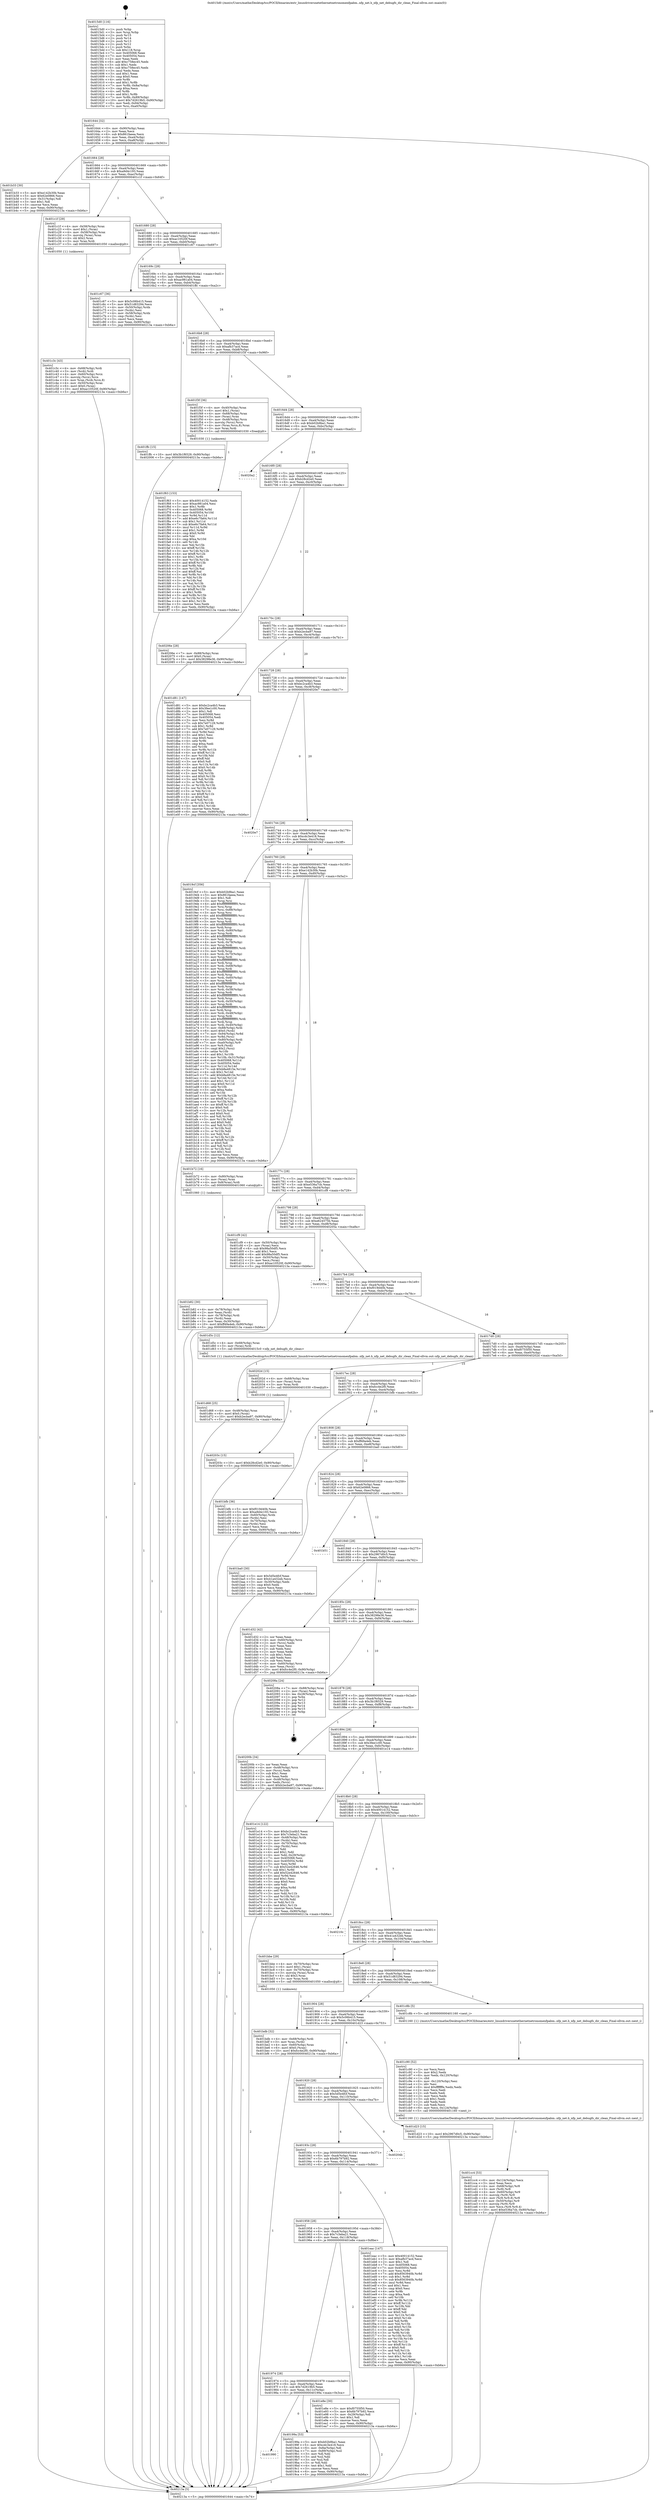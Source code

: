 digraph "0x4015d0" {
  label = "0x4015d0 (/mnt/c/Users/mathe/Desktop/tcc/POCII/binaries/extr_linuxdriversnetethernetnetronomenfpabm..nfp_net.h_nfp_net_debugfs_dir_clean_Final-ollvm.out::main(0))"
  labelloc = "t"
  node[shape=record]

  Entry [label="",width=0.3,height=0.3,shape=circle,fillcolor=black,style=filled]
  "0x401644" [label="{
     0x401644 [32]\l
     | [instrs]\l
     &nbsp;&nbsp;0x401644 \<+6\>: mov -0x90(%rbp),%eax\l
     &nbsp;&nbsp;0x40164a \<+2\>: mov %eax,%ecx\l
     &nbsp;&nbsp;0x40164c \<+6\>: sub $0x861faeea,%ecx\l
     &nbsp;&nbsp;0x401652 \<+6\>: mov %eax,-0xa4(%rbp)\l
     &nbsp;&nbsp;0x401658 \<+6\>: mov %ecx,-0xa8(%rbp)\l
     &nbsp;&nbsp;0x40165e \<+6\>: je 0000000000401b33 \<main+0x563\>\l
  }"]
  "0x401b33" [label="{
     0x401b33 [30]\l
     | [instrs]\l
     &nbsp;&nbsp;0x401b33 \<+5\>: mov $0xe142b30b,%eax\l
     &nbsp;&nbsp;0x401b38 \<+5\>: mov $0x62e0866,%ecx\l
     &nbsp;&nbsp;0x401b3d \<+3\>: mov -0x31(%rbp),%dl\l
     &nbsp;&nbsp;0x401b40 \<+3\>: test $0x1,%dl\l
     &nbsp;&nbsp;0x401b43 \<+3\>: cmovne %ecx,%eax\l
     &nbsp;&nbsp;0x401b46 \<+6\>: mov %eax,-0x90(%rbp)\l
     &nbsp;&nbsp;0x401b4c \<+5\>: jmp 000000000040213a \<main+0xb6a\>\l
  }"]
  "0x401664" [label="{
     0x401664 [28]\l
     | [instrs]\l
     &nbsp;&nbsp;0x401664 \<+5\>: jmp 0000000000401669 \<main+0x99\>\l
     &nbsp;&nbsp;0x401669 \<+6\>: mov -0xa4(%rbp),%eax\l
     &nbsp;&nbsp;0x40166f \<+5\>: sub $0xa9d4c193,%eax\l
     &nbsp;&nbsp;0x401674 \<+6\>: mov %eax,-0xac(%rbp)\l
     &nbsp;&nbsp;0x40167a \<+6\>: je 0000000000401c1f \<main+0x64f\>\l
  }"]
  Exit [label="",width=0.3,height=0.3,shape=circle,fillcolor=black,style=filled,peripheries=2]
  "0x401c1f" [label="{
     0x401c1f [29]\l
     | [instrs]\l
     &nbsp;&nbsp;0x401c1f \<+4\>: mov -0x58(%rbp),%rax\l
     &nbsp;&nbsp;0x401c23 \<+6\>: movl $0x1,(%rax)\l
     &nbsp;&nbsp;0x401c29 \<+4\>: mov -0x58(%rbp),%rax\l
     &nbsp;&nbsp;0x401c2d \<+3\>: movslq (%rax),%rax\l
     &nbsp;&nbsp;0x401c30 \<+4\>: shl $0x2,%rax\l
     &nbsp;&nbsp;0x401c34 \<+3\>: mov %rax,%rdi\l
     &nbsp;&nbsp;0x401c37 \<+5\>: call 0000000000401050 \<malloc@plt\>\l
     | [calls]\l
     &nbsp;&nbsp;0x401050 \{1\} (unknown)\l
  }"]
  "0x401680" [label="{
     0x401680 [28]\l
     | [instrs]\l
     &nbsp;&nbsp;0x401680 \<+5\>: jmp 0000000000401685 \<main+0xb5\>\l
     &nbsp;&nbsp;0x401685 \<+6\>: mov -0xa4(%rbp),%eax\l
     &nbsp;&nbsp;0x40168b \<+5\>: sub $0xac10520f,%eax\l
     &nbsp;&nbsp;0x401690 \<+6\>: mov %eax,-0xb0(%rbp)\l
     &nbsp;&nbsp;0x401696 \<+6\>: je 0000000000401c67 \<main+0x697\>\l
  }"]
  "0x40203c" [label="{
     0x40203c [15]\l
     | [instrs]\l
     &nbsp;&nbsp;0x40203c \<+10\>: movl $0xb28cd2e0,-0x90(%rbp)\l
     &nbsp;&nbsp;0x402046 \<+5\>: jmp 000000000040213a \<main+0xb6a\>\l
  }"]
  "0x401c67" [label="{
     0x401c67 [36]\l
     | [instrs]\l
     &nbsp;&nbsp;0x401c67 \<+5\>: mov $0x5c06b415,%eax\l
     &nbsp;&nbsp;0x401c6c \<+5\>: mov $0x51d83294,%ecx\l
     &nbsp;&nbsp;0x401c71 \<+4\>: mov -0x50(%rbp),%rdx\l
     &nbsp;&nbsp;0x401c75 \<+2\>: mov (%rdx),%esi\l
     &nbsp;&nbsp;0x401c77 \<+4\>: mov -0x58(%rbp),%rdx\l
     &nbsp;&nbsp;0x401c7b \<+2\>: cmp (%rdx),%esi\l
     &nbsp;&nbsp;0x401c7d \<+3\>: cmovl %ecx,%eax\l
     &nbsp;&nbsp;0x401c80 \<+6\>: mov %eax,-0x90(%rbp)\l
     &nbsp;&nbsp;0x401c86 \<+5\>: jmp 000000000040213a \<main+0xb6a\>\l
  }"]
  "0x40169c" [label="{
     0x40169c [28]\l
     | [instrs]\l
     &nbsp;&nbsp;0x40169c \<+5\>: jmp 00000000004016a1 \<main+0xd1\>\l
     &nbsp;&nbsp;0x4016a1 \<+6\>: mov -0xa4(%rbp),%eax\l
     &nbsp;&nbsp;0x4016a7 \<+5\>: sub $0xac981a04,%eax\l
     &nbsp;&nbsp;0x4016ac \<+6\>: mov %eax,-0xb4(%rbp)\l
     &nbsp;&nbsp;0x4016b2 \<+6\>: je 0000000000401ffc \<main+0xa2c\>\l
  }"]
  "0x401f63" [label="{
     0x401f63 [153]\l
     | [instrs]\l
     &nbsp;&nbsp;0x401f63 \<+5\>: mov $0x40014152,%edx\l
     &nbsp;&nbsp;0x401f68 \<+5\>: mov $0xac981a04,%esi\l
     &nbsp;&nbsp;0x401f6d \<+3\>: mov $0x1,%r8b\l
     &nbsp;&nbsp;0x401f70 \<+8\>: mov 0x405068,%r9d\l
     &nbsp;&nbsp;0x401f78 \<+8\>: mov 0x405054,%r10d\l
     &nbsp;&nbsp;0x401f80 \<+3\>: mov %r9d,%r11d\l
     &nbsp;&nbsp;0x401f83 \<+7\>: add $0xe6c7fa64,%r11d\l
     &nbsp;&nbsp;0x401f8a \<+4\>: sub $0x1,%r11d\l
     &nbsp;&nbsp;0x401f8e \<+7\>: sub $0xe6c7fa64,%r11d\l
     &nbsp;&nbsp;0x401f95 \<+4\>: imul %r11d,%r9d\l
     &nbsp;&nbsp;0x401f99 \<+4\>: and $0x1,%r9d\l
     &nbsp;&nbsp;0x401f9d \<+4\>: cmp $0x0,%r9d\l
     &nbsp;&nbsp;0x401fa1 \<+3\>: sete %bl\l
     &nbsp;&nbsp;0x401fa4 \<+4\>: cmp $0xa,%r10d\l
     &nbsp;&nbsp;0x401fa8 \<+4\>: setl %r14b\l
     &nbsp;&nbsp;0x401fac \<+3\>: mov %bl,%r15b\l
     &nbsp;&nbsp;0x401faf \<+4\>: xor $0xff,%r15b\l
     &nbsp;&nbsp;0x401fb3 \<+3\>: mov %r14b,%r12b\l
     &nbsp;&nbsp;0x401fb6 \<+4\>: xor $0xff,%r12b\l
     &nbsp;&nbsp;0x401fba \<+4\>: xor $0x1,%r8b\l
     &nbsp;&nbsp;0x401fbe \<+3\>: mov %r15b,%r13b\l
     &nbsp;&nbsp;0x401fc1 \<+4\>: and $0xff,%r13b\l
     &nbsp;&nbsp;0x401fc5 \<+3\>: and %r8b,%bl\l
     &nbsp;&nbsp;0x401fc8 \<+3\>: mov %r12b,%al\l
     &nbsp;&nbsp;0x401fcb \<+2\>: and $0xff,%al\l
     &nbsp;&nbsp;0x401fcd \<+3\>: and %r8b,%r14b\l
     &nbsp;&nbsp;0x401fd0 \<+3\>: or %bl,%r13b\l
     &nbsp;&nbsp;0x401fd3 \<+3\>: or %r14b,%al\l
     &nbsp;&nbsp;0x401fd6 \<+3\>: xor %al,%r13b\l
     &nbsp;&nbsp;0x401fd9 \<+3\>: or %r12b,%r15b\l
     &nbsp;&nbsp;0x401fdc \<+4\>: xor $0xff,%r15b\l
     &nbsp;&nbsp;0x401fe0 \<+4\>: or $0x1,%r8b\l
     &nbsp;&nbsp;0x401fe4 \<+3\>: and %r8b,%r15b\l
     &nbsp;&nbsp;0x401fe7 \<+3\>: or %r15b,%r13b\l
     &nbsp;&nbsp;0x401fea \<+4\>: test $0x1,%r13b\l
     &nbsp;&nbsp;0x401fee \<+3\>: cmovne %esi,%edx\l
     &nbsp;&nbsp;0x401ff1 \<+6\>: mov %edx,-0x90(%rbp)\l
     &nbsp;&nbsp;0x401ff7 \<+5\>: jmp 000000000040213a \<main+0xb6a\>\l
  }"]
  "0x401ffc" [label="{
     0x401ffc [15]\l
     | [instrs]\l
     &nbsp;&nbsp;0x401ffc \<+10\>: movl $0x3b1f6529,-0x90(%rbp)\l
     &nbsp;&nbsp;0x402006 \<+5\>: jmp 000000000040213a \<main+0xb6a\>\l
  }"]
  "0x4016b8" [label="{
     0x4016b8 [28]\l
     | [instrs]\l
     &nbsp;&nbsp;0x4016b8 \<+5\>: jmp 00000000004016bd \<main+0xed\>\l
     &nbsp;&nbsp;0x4016bd \<+6\>: mov -0xa4(%rbp),%eax\l
     &nbsp;&nbsp;0x4016c3 \<+5\>: sub $0xafb37acd,%eax\l
     &nbsp;&nbsp;0x4016c8 \<+6\>: mov %eax,-0xb8(%rbp)\l
     &nbsp;&nbsp;0x4016ce \<+6\>: je 0000000000401f3f \<main+0x96f\>\l
  }"]
  "0x401d68" [label="{
     0x401d68 [25]\l
     | [instrs]\l
     &nbsp;&nbsp;0x401d68 \<+4\>: mov -0x48(%rbp),%rax\l
     &nbsp;&nbsp;0x401d6c \<+6\>: movl $0x0,(%rax)\l
     &nbsp;&nbsp;0x401d72 \<+10\>: movl $0xb2ecba97,-0x90(%rbp)\l
     &nbsp;&nbsp;0x401d7c \<+5\>: jmp 000000000040213a \<main+0xb6a\>\l
  }"]
  "0x401f3f" [label="{
     0x401f3f [36]\l
     | [instrs]\l
     &nbsp;&nbsp;0x401f3f \<+4\>: mov -0x40(%rbp),%rax\l
     &nbsp;&nbsp;0x401f43 \<+6\>: movl $0x1,(%rax)\l
     &nbsp;&nbsp;0x401f49 \<+4\>: mov -0x68(%rbp),%rax\l
     &nbsp;&nbsp;0x401f4d \<+3\>: mov (%rax),%rax\l
     &nbsp;&nbsp;0x401f50 \<+4\>: mov -0x48(%rbp),%rcx\l
     &nbsp;&nbsp;0x401f54 \<+3\>: movslq (%rcx),%rcx\l
     &nbsp;&nbsp;0x401f57 \<+4\>: mov (%rax,%rcx,8),%rax\l
     &nbsp;&nbsp;0x401f5b \<+3\>: mov %rax,%rdi\l
     &nbsp;&nbsp;0x401f5e \<+5\>: call 0000000000401030 \<free@plt\>\l
     | [calls]\l
     &nbsp;&nbsp;0x401030 \{1\} (unknown)\l
  }"]
  "0x4016d4" [label="{
     0x4016d4 [28]\l
     | [instrs]\l
     &nbsp;&nbsp;0x4016d4 \<+5\>: jmp 00000000004016d9 \<main+0x109\>\l
     &nbsp;&nbsp;0x4016d9 \<+6\>: mov -0xa4(%rbp),%eax\l
     &nbsp;&nbsp;0x4016df \<+5\>: sub $0xb02b9ba1,%eax\l
     &nbsp;&nbsp;0x4016e4 \<+6\>: mov %eax,-0xbc(%rbp)\l
     &nbsp;&nbsp;0x4016ea \<+6\>: je 00000000004020a2 \<main+0xad2\>\l
  }"]
  "0x401cc4" [label="{
     0x401cc4 [53]\l
     | [instrs]\l
     &nbsp;&nbsp;0x401cc4 \<+6\>: mov -0x124(%rbp),%ecx\l
     &nbsp;&nbsp;0x401cca \<+3\>: imul %eax,%ecx\l
     &nbsp;&nbsp;0x401ccd \<+4\>: mov -0x68(%rbp),%r8\l
     &nbsp;&nbsp;0x401cd1 \<+3\>: mov (%r8),%r8\l
     &nbsp;&nbsp;0x401cd4 \<+4\>: mov -0x60(%rbp),%r9\l
     &nbsp;&nbsp;0x401cd8 \<+3\>: movslq (%r9),%r9\l
     &nbsp;&nbsp;0x401cdb \<+4\>: mov (%r8,%r9,8),%r8\l
     &nbsp;&nbsp;0x401cdf \<+4\>: mov -0x50(%rbp),%r9\l
     &nbsp;&nbsp;0x401ce3 \<+3\>: movslq (%r9),%r9\l
     &nbsp;&nbsp;0x401ce6 \<+4\>: mov %ecx,(%r8,%r9,4)\l
     &nbsp;&nbsp;0x401cea \<+10\>: movl $0xe536a7cb,-0x90(%rbp)\l
     &nbsp;&nbsp;0x401cf4 \<+5\>: jmp 000000000040213a \<main+0xb6a\>\l
  }"]
  "0x4020a2" [label="{
     0x4020a2\l
  }", style=dashed]
  "0x4016f0" [label="{
     0x4016f0 [28]\l
     | [instrs]\l
     &nbsp;&nbsp;0x4016f0 \<+5\>: jmp 00000000004016f5 \<main+0x125\>\l
     &nbsp;&nbsp;0x4016f5 \<+6\>: mov -0xa4(%rbp),%eax\l
     &nbsp;&nbsp;0x4016fb \<+5\>: sub $0xb28cd2e0,%eax\l
     &nbsp;&nbsp;0x401700 \<+6\>: mov %eax,-0xc0(%rbp)\l
     &nbsp;&nbsp;0x401706 \<+6\>: je 000000000040206e \<main+0xa9e\>\l
  }"]
  "0x401c90" [label="{
     0x401c90 [52]\l
     | [instrs]\l
     &nbsp;&nbsp;0x401c90 \<+2\>: xor %ecx,%ecx\l
     &nbsp;&nbsp;0x401c92 \<+5\>: mov $0x2,%edx\l
     &nbsp;&nbsp;0x401c97 \<+6\>: mov %edx,-0x120(%rbp)\l
     &nbsp;&nbsp;0x401c9d \<+1\>: cltd\l
     &nbsp;&nbsp;0x401c9e \<+6\>: mov -0x120(%rbp),%esi\l
     &nbsp;&nbsp;0x401ca4 \<+2\>: idiv %esi\l
     &nbsp;&nbsp;0x401ca6 \<+6\>: imul $0xfffffffe,%edx,%edx\l
     &nbsp;&nbsp;0x401cac \<+2\>: mov %ecx,%edi\l
     &nbsp;&nbsp;0x401cae \<+2\>: sub %edx,%edi\l
     &nbsp;&nbsp;0x401cb0 \<+2\>: mov %ecx,%edx\l
     &nbsp;&nbsp;0x401cb2 \<+3\>: sub $0x1,%edx\l
     &nbsp;&nbsp;0x401cb5 \<+2\>: add %edx,%edi\l
     &nbsp;&nbsp;0x401cb7 \<+2\>: sub %edi,%ecx\l
     &nbsp;&nbsp;0x401cb9 \<+6\>: mov %ecx,-0x124(%rbp)\l
     &nbsp;&nbsp;0x401cbf \<+5\>: call 0000000000401160 \<next_i\>\l
     | [calls]\l
     &nbsp;&nbsp;0x401160 \{1\} (/mnt/c/Users/mathe/Desktop/tcc/POCII/binaries/extr_linuxdriversnetethernetnetronomenfpabm..nfp_net.h_nfp_net_debugfs_dir_clean_Final-ollvm.out::next_i)\l
  }"]
  "0x40206e" [label="{
     0x40206e [28]\l
     | [instrs]\l
     &nbsp;&nbsp;0x40206e \<+7\>: mov -0x88(%rbp),%rax\l
     &nbsp;&nbsp;0x402075 \<+6\>: movl $0x0,(%rax)\l
     &nbsp;&nbsp;0x40207b \<+10\>: movl $0x38298e36,-0x90(%rbp)\l
     &nbsp;&nbsp;0x402085 \<+5\>: jmp 000000000040213a \<main+0xb6a\>\l
  }"]
  "0x40170c" [label="{
     0x40170c [28]\l
     | [instrs]\l
     &nbsp;&nbsp;0x40170c \<+5\>: jmp 0000000000401711 \<main+0x141\>\l
     &nbsp;&nbsp;0x401711 \<+6\>: mov -0xa4(%rbp),%eax\l
     &nbsp;&nbsp;0x401717 \<+5\>: sub $0xb2ecba97,%eax\l
     &nbsp;&nbsp;0x40171c \<+6\>: mov %eax,-0xc4(%rbp)\l
     &nbsp;&nbsp;0x401722 \<+6\>: je 0000000000401d81 \<main+0x7b1\>\l
  }"]
  "0x401c3c" [label="{
     0x401c3c [43]\l
     | [instrs]\l
     &nbsp;&nbsp;0x401c3c \<+4\>: mov -0x68(%rbp),%rdi\l
     &nbsp;&nbsp;0x401c40 \<+3\>: mov (%rdi),%rdi\l
     &nbsp;&nbsp;0x401c43 \<+4\>: mov -0x60(%rbp),%rcx\l
     &nbsp;&nbsp;0x401c47 \<+3\>: movslq (%rcx),%rcx\l
     &nbsp;&nbsp;0x401c4a \<+4\>: mov %rax,(%rdi,%rcx,8)\l
     &nbsp;&nbsp;0x401c4e \<+4\>: mov -0x50(%rbp),%rax\l
     &nbsp;&nbsp;0x401c52 \<+6\>: movl $0x0,(%rax)\l
     &nbsp;&nbsp;0x401c58 \<+10\>: movl $0xac10520f,-0x90(%rbp)\l
     &nbsp;&nbsp;0x401c62 \<+5\>: jmp 000000000040213a \<main+0xb6a\>\l
  }"]
  "0x401d81" [label="{
     0x401d81 [147]\l
     | [instrs]\l
     &nbsp;&nbsp;0x401d81 \<+5\>: mov $0xbc2ca4b3,%eax\l
     &nbsp;&nbsp;0x401d86 \<+5\>: mov $0x3fee1c00,%ecx\l
     &nbsp;&nbsp;0x401d8b \<+2\>: mov $0x1,%dl\l
     &nbsp;&nbsp;0x401d8d \<+7\>: mov 0x405068,%esi\l
     &nbsp;&nbsp;0x401d94 \<+7\>: mov 0x405054,%edi\l
     &nbsp;&nbsp;0x401d9b \<+3\>: mov %esi,%r8d\l
     &nbsp;&nbsp;0x401d9e \<+7\>: sub $0x7e07129,%r8d\l
     &nbsp;&nbsp;0x401da5 \<+4\>: sub $0x1,%r8d\l
     &nbsp;&nbsp;0x401da9 \<+7\>: add $0x7e07129,%r8d\l
     &nbsp;&nbsp;0x401db0 \<+4\>: imul %r8d,%esi\l
     &nbsp;&nbsp;0x401db4 \<+3\>: and $0x1,%esi\l
     &nbsp;&nbsp;0x401db7 \<+3\>: cmp $0x0,%esi\l
     &nbsp;&nbsp;0x401dba \<+4\>: sete %r9b\l
     &nbsp;&nbsp;0x401dbe \<+3\>: cmp $0xa,%edi\l
     &nbsp;&nbsp;0x401dc1 \<+4\>: setl %r10b\l
     &nbsp;&nbsp;0x401dc5 \<+3\>: mov %r9b,%r11b\l
     &nbsp;&nbsp;0x401dc8 \<+4\>: xor $0xff,%r11b\l
     &nbsp;&nbsp;0x401dcc \<+3\>: mov %r10b,%bl\l
     &nbsp;&nbsp;0x401dcf \<+3\>: xor $0xff,%bl\l
     &nbsp;&nbsp;0x401dd2 \<+3\>: xor $0x0,%dl\l
     &nbsp;&nbsp;0x401dd5 \<+3\>: mov %r11b,%r14b\l
     &nbsp;&nbsp;0x401dd8 \<+4\>: and $0x0,%r14b\l
     &nbsp;&nbsp;0x401ddc \<+3\>: and %dl,%r9b\l
     &nbsp;&nbsp;0x401ddf \<+3\>: mov %bl,%r15b\l
     &nbsp;&nbsp;0x401de2 \<+4\>: and $0x0,%r15b\l
     &nbsp;&nbsp;0x401de6 \<+3\>: and %dl,%r10b\l
     &nbsp;&nbsp;0x401de9 \<+3\>: or %r9b,%r14b\l
     &nbsp;&nbsp;0x401dec \<+3\>: or %r10b,%r15b\l
     &nbsp;&nbsp;0x401def \<+3\>: xor %r15b,%r14b\l
     &nbsp;&nbsp;0x401df2 \<+3\>: or %bl,%r11b\l
     &nbsp;&nbsp;0x401df5 \<+4\>: xor $0xff,%r11b\l
     &nbsp;&nbsp;0x401df9 \<+3\>: or $0x0,%dl\l
     &nbsp;&nbsp;0x401dfc \<+3\>: and %dl,%r11b\l
     &nbsp;&nbsp;0x401dff \<+3\>: or %r11b,%r14b\l
     &nbsp;&nbsp;0x401e02 \<+4\>: test $0x1,%r14b\l
     &nbsp;&nbsp;0x401e06 \<+3\>: cmovne %ecx,%eax\l
     &nbsp;&nbsp;0x401e09 \<+6\>: mov %eax,-0x90(%rbp)\l
     &nbsp;&nbsp;0x401e0f \<+5\>: jmp 000000000040213a \<main+0xb6a\>\l
  }"]
  "0x401728" [label="{
     0x401728 [28]\l
     | [instrs]\l
     &nbsp;&nbsp;0x401728 \<+5\>: jmp 000000000040172d \<main+0x15d\>\l
     &nbsp;&nbsp;0x40172d \<+6\>: mov -0xa4(%rbp),%eax\l
     &nbsp;&nbsp;0x401733 \<+5\>: sub $0xbc2ca4b3,%eax\l
     &nbsp;&nbsp;0x401738 \<+6\>: mov %eax,-0xc8(%rbp)\l
     &nbsp;&nbsp;0x40173e \<+6\>: je 00000000004020e7 \<main+0xb17\>\l
  }"]
  "0x401bdb" [label="{
     0x401bdb [32]\l
     | [instrs]\l
     &nbsp;&nbsp;0x401bdb \<+4\>: mov -0x68(%rbp),%rdi\l
     &nbsp;&nbsp;0x401bdf \<+3\>: mov %rax,(%rdi)\l
     &nbsp;&nbsp;0x401be2 \<+4\>: mov -0x60(%rbp),%rax\l
     &nbsp;&nbsp;0x401be6 \<+6\>: movl $0x0,(%rax)\l
     &nbsp;&nbsp;0x401bec \<+10\>: movl $0xfcc4e2f0,-0x90(%rbp)\l
     &nbsp;&nbsp;0x401bf6 \<+5\>: jmp 000000000040213a \<main+0xb6a\>\l
  }"]
  "0x4020e7" [label="{
     0x4020e7\l
  }", style=dashed]
  "0x401744" [label="{
     0x401744 [28]\l
     | [instrs]\l
     &nbsp;&nbsp;0x401744 \<+5\>: jmp 0000000000401749 \<main+0x179\>\l
     &nbsp;&nbsp;0x401749 \<+6\>: mov -0xa4(%rbp),%eax\l
     &nbsp;&nbsp;0x40174f \<+5\>: sub $0xcdc3e418,%eax\l
     &nbsp;&nbsp;0x401754 \<+6\>: mov %eax,-0xcc(%rbp)\l
     &nbsp;&nbsp;0x40175a \<+6\>: je 00000000004019cf \<main+0x3ff\>\l
  }"]
  "0x401b82" [label="{
     0x401b82 [30]\l
     | [instrs]\l
     &nbsp;&nbsp;0x401b82 \<+4\>: mov -0x78(%rbp),%rdi\l
     &nbsp;&nbsp;0x401b86 \<+2\>: mov %eax,(%rdi)\l
     &nbsp;&nbsp;0x401b88 \<+4\>: mov -0x78(%rbp),%rdi\l
     &nbsp;&nbsp;0x401b8c \<+2\>: mov (%rdi),%eax\l
     &nbsp;&nbsp;0x401b8e \<+3\>: mov %eax,-0x30(%rbp)\l
     &nbsp;&nbsp;0x401b91 \<+10\>: movl $0xff49a4eb,-0x90(%rbp)\l
     &nbsp;&nbsp;0x401b9b \<+5\>: jmp 000000000040213a \<main+0xb6a\>\l
  }"]
  "0x4019cf" [label="{
     0x4019cf [356]\l
     | [instrs]\l
     &nbsp;&nbsp;0x4019cf \<+5\>: mov $0xb02b9ba1,%eax\l
     &nbsp;&nbsp;0x4019d4 \<+5\>: mov $0x861faeea,%ecx\l
     &nbsp;&nbsp;0x4019d9 \<+2\>: mov $0x1,%dl\l
     &nbsp;&nbsp;0x4019db \<+3\>: mov %rsp,%rsi\l
     &nbsp;&nbsp;0x4019de \<+4\>: add $0xfffffffffffffff0,%rsi\l
     &nbsp;&nbsp;0x4019e2 \<+3\>: mov %rsi,%rsp\l
     &nbsp;&nbsp;0x4019e5 \<+7\>: mov %rsi,-0x88(%rbp)\l
     &nbsp;&nbsp;0x4019ec \<+3\>: mov %rsp,%rsi\l
     &nbsp;&nbsp;0x4019ef \<+4\>: add $0xfffffffffffffff0,%rsi\l
     &nbsp;&nbsp;0x4019f3 \<+3\>: mov %rsi,%rsp\l
     &nbsp;&nbsp;0x4019f6 \<+3\>: mov %rsp,%rdi\l
     &nbsp;&nbsp;0x4019f9 \<+4\>: add $0xfffffffffffffff0,%rdi\l
     &nbsp;&nbsp;0x4019fd \<+3\>: mov %rdi,%rsp\l
     &nbsp;&nbsp;0x401a00 \<+4\>: mov %rdi,-0x80(%rbp)\l
     &nbsp;&nbsp;0x401a04 \<+3\>: mov %rsp,%rdi\l
     &nbsp;&nbsp;0x401a07 \<+4\>: add $0xfffffffffffffff0,%rdi\l
     &nbsp;&nbsp;0x401a0b \<+3\>: mov %rdi,%rsp\l
     &nbsp;&nbsp;0x401a0e \<+4\>: mov %rdi,-0x78(%rbp)\l
     &nbsp;&nbsp;0x401a12 \<+3\>: mov %rsp,%rdi\l
     &nbsp;&nbsp;0x401a15 \<+4\>: add $0xfffffffffffffff0,%rdi\l
     &nbsp;&nbsp;0x401a19 \<+3\>: mov %rdi,%rsp\l
     &nbsp;&nbsp;0x401a1c \<+4\>: mov %rdi,-0x70(%rbp)\l
     &nbsp;&nbsp;0x401a20 \<+3\>: mov %rsp,%rdi\l
     &nbsp;&nbsp;0x401a23 \<+4\>: add $0xfffffffffffffff0,%rdi\l
     &nbsp;&nbsp;0x401a27 \<+3\>: mov %rdi,%rsp\l
     &nbsp;&nbsp;0x401a2a \<+4\>: mov %rdi,-0x68(%rbp)\l
     &nbsp;&nbsp;0x401a2e \<+3\>: mov %rsp,%rdi\l
     &nbsp;&nbsp;0x401a31 \<+4\>: add $0xfffffffffffffff0,%rdi\l
     &nbsp;&nbsp;0x401a35 \<+3\>: mov %rdi,%rsp\l
     &nbsp;&nbsp;0x401a38 \<+4\>: mov %rdi,-0x60(%rbp)\l
     &nbsp;&nbsp;0x401a3c \<+3\>: mov %rsp,%rdi\l
     &nbsp;&nbsp;0x401a3f \<+4\>: add $0xfffffffffffffff0,%rdi\l
     &nbsp;&nbsp;0x401a43 \<+3\>: mov %rdi,%rsp\l
     &nbsp;&nbsp;0x401a46 \<+4\>: mov %rdi,-0x58(%rbp)\l
     &nbsp;&nbsp;0x401a4a \<+3\>: mov %rsp,%rdi\l
     &nbsp;&nbsp;0x401a4d \<+4\>: add $0xfffffffffffffff0,%rdi\l
     &nbsp;&nbsp;0x401a51 \<+3\>: mov %rdi,%rsp\l
     &nbsp;&nbsp;0x401a54 \<+4\>: mov %rdi,-0x50(%rbp)\l
     &nbsp;&nbsp;0x401a58 \<+3\>: mov %rsp,%rdi\l
     &nbsp;&nbsp;0x401a5b \<+4\>: add $0xfffffffffffffff0,%rdi\l
     &nbsp;&nbsp;0x401a5f \<+3\>: mov %rdi,%rsp\l
     &nbsp;&nbsp;0x401a62 \<+4\>: mov %rdi,-0x48(%rbp)\l
     &nbsp;&nbsp;0x401a66 \<+3\>: mov %rsp,%rdi\l
     &nbsp;&nbsp;0x401a69 \<+4\>: add $0xfffffffffffffff0,%rdi\l
     &nbsp;&nbsp;0x401a6d \<+3\>: mov %rdi,%rsp\l
     &nbsp;&nbsp;0x401a70 \<+4\>: mov %rdi,-0x40(%rbp)\l
     &nbsp;&nbsp;0x401a74 \<+7\>: mov -0x88(%rbp),%rdi\l
     &nbsp;&nbsp;0x401a7b \<+6\>: movl $0x0,(%rdi)\l
     &nbsp;&nbsp;0x401a81 \<+7\>: mov -0x94(%rbp),%r8d\l
     &nbsp;&nbsp;0x401a88 \<+3\>: mov %r8d,(%rsi)\l
     &nbsp;&nbsp;0x401a8b \<+4\>: mov -0x80(%rbp),%rdi\l
     &nbsp;&nbsp;0x401a8f \<+7\>: mov -0xa0(%rbp),%r9\l
     &nbsp;&nbsp;0x401a96 \<+3\>: mov %r9,(%rdi)\l
     &nbsp;&nbsp;0x401a99 \<+3\>: cmpl $0x2,(%rsi)\l
     &nbsp;&nbsp;0x401a9c \<+4\>: setne %r10b\l
     &nbsp;&nbsp;0x401aa0 \<+4\>: and $0x1,%r10b\l
     &nbsp;&nbsp;0x401aa4 \<+4\>: mov %r10b,-0x31(%rbp)\l
     &nbsp;&nbsp;0x401aa8 \<+8\>: mov 0x405068,%r11d\l
     &nbsp;&nbsp;0x401ab0 \<+7\>: mov 0x405054,%ebx\l
     &nbsp;&nbsp;0x401ab7 \<+3\>: mov %r11d,%r14d\l
     &nbsp;&nbsp;0x401aba \<+7\>: sub $0xb8a4815e,%r14d\l
     &nbsp;&nbsp;0x401ac1 \<+4\>: sub $0x1,%r14d\l
     &nbsp;&nbsp;0x401ac5 \<+7\>: add $0xb8a4815e,%r14d\l
     &nbsp;&nbsp;0x401acc \<+4\>: imul %r14d,%r11d\l
     &nbsp;&nbsp;0x401ad0 \<+4\>: and $0x1,%r11d\l
     &nbsp;&nbsp;0x401ad4 \<+4\>: cmp $0x0,%r11d\l
     &nbsp;&nbsp;0x401ad8 \<+4\>: sete %r10b\l
     &nbsp;&nbsp;0x401adc \<+3\>: cmp $0xa,%ebx\l
     &nbsp;&nbsp;0x401adf \<+4\>: setl %r15b\l
     &nbsp;&nbsp;0x401ae3 \<+3\>: mov %r10b,%r12b\l
     &nbsp;&nbsp;0x401ae6 \<+4\>: xor $0xff,%r12b\l
     &nbsp;&nbsp;0x401aea \<+3\>: mov %r15b,%r13b\l
     &nbsp;&nbsp;0x401aed \<+4\>: xor $0xff,%r13b\l
     &nbsp;&nbsp;0x401af1 \<+3\>: xor $0x0,%dl\l
     &nbsp;&nbsp;0x401af4 \<+3\>: mov %r12b,%sil\l
     &nbsp;&nbsp;0x401af7 \<+4\>: and $0x0,%sil\l
     &nbsp;&nbsp;0x401afb \<+3\>: and %dl,%r10b\l
     &nbsp;&nbsp;0x401afe \<+3\>: mov %r13b,%dil\l
     &nbsp;&nbsp;0x401b01 \<+4\>: and $0x0,%dil\l
     &nbsp;&nbsp;0x401b05 \<+3\>: and %dl,%r15b\l
     &nbsp;&nbsp;0x401b08 \<+3\>: or %r10b,%sil\l
     &nbsp;&nbsp;0x401b0b \<+3\>: or %r15b,%dil\l
     &nbsp;&nbsp;0x401b0e \<+3\>: xor %dil,%sil\l
     &nbsp;&nbsp;0x401b11 \<+3\>: or %r13b,%r12b\l
     &nbsp;&nbsp;0x401b14 \<+4\>: xor $0xff,%r12b\l
     &nbsp;&nbsp;0x401b18 \<+3\>: or $0x0,%dl\l
     &nbsp;&nbsp;0x401b1b \<+3\>: and %dl,%r12b\l
     &nbsp;&nbsp;0x401b1e \<+3\>: or %r12b,%sil\l
     &nbsp;&nbsp;0x401b21 \<+4\>: test $0x1,%sil\l
     &nbsp;&nbsp;0x401b25 \<+3\>: cmovne %ecx,%eax\l
     &nbsp;&nbsp;0x401b28 \<+6\>: mov %eax,-0x90(%rbp)\l
     &nbsp;&nbsp;0x401b2e \<+5\>: jmp 000000000040213a \<main+0xb6a\>\l
  }"]
  "0x401760" [label="{
     0x401760 [28]\l
     | [instrs]\l
     &nbsp;&nbsp;0x401760 \<+5\>: jmp 0000000000401765 \<main+0x195\>\l
     &nbsp;&nbsp;0x401765 \<+6\>: mov -0xa4(%rbp),%eax\l
     &nbsp;&nbsp;0x40176b \<+5\>: sub $0xe142b30b,%eax\l
     &nbsp;&nbsp;0x401770 \<+6\>: mov %eax,-0xd0(%rbp)\l
     &nbsp;&nbsp;0x401776 \<+6\>: je 0000000000401b72 \<main+0x5a2\>\l
  }"]
  "0x4015d0" [label="{
     0x4015d0 [116]\l
     | [instrs]\l
     &nbsp;&nbsp;0x4015d0 \<+1\>: push %rbp\l
     &nbsp;&nbsp;0x4015d1 \<+3\>: mov %rsp,%rbp\l
     &nbsp;&nbsp;0x4015d4 \<+2\>: push %r15\l
     &nbsp;&nbsp;0x4015d6 \<+2\>: push %r14\l
     &nbsp;&nbsp;0x4015d8 \<+2\>: push %r13\l
     &nbsp;&nbsp;0x4015da \<+2\>: push %r12\l
     &nbsp;&nbsp;0x4015dc \<+1\>: push %rbx\l
     &nbsp;&nbsp;0x4015dd \<+7\>: sub $0x118,%rsp\l
     &nbsp;&nbsp;0x4015e4 \<+7\>: mov 0x405068,%eax\l
     &nbsp;&nbsp;0x4015eb \<+7\>: mov 0x405054,%ecx\l
     &nbsp;&nbsp;0x4015f2 \<+2\>: mov %eax,%edx\l
     &nbsp;&nbsp;0x4015f4 \<+6\>: add $0xc758ec45,%edx\l
     &nbsp;&nbsp;0x4015fa \<+3\>: sub $0x1,%edx\l
     &nbsp;&nbsp;0x4015fd \<+6\>: sub $0xc758ec45,%edx\l
     &nbsp;&nbsp;0x401603 \<+3\>: imul %edx,%eax\l
     &nbsp;&nbsp;0x401606 \<+3\>: and $0x1,%eax\l
     &nbsp;&nbsp;0x401609 \<+3\>: cmp $0x0,%eax\l
     &nbsp;&nbsp;0x40160c \<+4\>: sete %r8b\l
     &nbsp;&nbsp;0x401610 \<+4\>: and $0x1,%r8b\l
     &nbsp;&nbsp;0x401614 \<+7\>: mov %r8b,-0x8a(%rbp)\l
     &nbsp;&nbsp;0x40161b \<+3\>: cmp $0xa,%ecx\l
     &nbsp;&nbsp;0x40161e \<+4\>: setl %r8b\l
     &nbsp;&nbsp;0x401622 \<+4\>: and $0x1,%r8b\l
     &nbsp;&nbsp;0x401626 \<+7\>: mov %r8b,-0x89(%rbp)\l
     &nbsp;&nbsp;0x40162d \<+10\>: movl $0x7d2619b5,-0x90(%rbp)\l
     &nbsp;&nbsp;0x401637 \<+6\>: mov %edi,-0x94(%rbp)\l
     &nbsp;&nbsp;0x40163d \<+7\>: mov %rsi,-0xa0(%rbp)\l
  }"]
  "0x401b72" [label="{
     0x401b72 [16]\l
     | [instrs]\l
     &nbsp;&nbsp;0x401b72 \<+4\>: mov -0x80(%rbp),%rax\l
     &nbsp;&nbsp;0x401b76 \<+3\>: mov (%rax),%rax\l
     &nbsp;&nbsp;0x401b79 \<+4\>: mov 0x8(%rax),%rdi\l
     &nbsp;&nbsp;0x401b7d \<+5\>: call 0000000000401060 \<atoi@plt\>\l
     | [calls]\l
     &nbsp;&nbsp;0x401060 \{1\} (unknown)\l
  }"]
  "0x40177c" [label="{
     0x40177c [28]\l
     | [instrs]\l
     &nbsp;&nbsp;0x40177c \<+5\>: jmp 0000000000401781 \<main+0x1b1\>\l
     &nbsp;&nbsp;0x401781 \<+6\>: mov -0xa4(%rbp),%eax\l
     &nbsp;&nbsp;0x401787 \<+5\>: sub $0xe536a7cb,%eax\l
     &nbsp;&nbsp;0x40178c \<+6\>: mov %eax,-0xd4(%rbp)\l
     &nbsp;&nbsp;0x401792 \<+6\>: je 0000000000401cf9 \<main+0x729\>\l
  }"]
  "0x40213a" [label="{
     0x40213a [5]\l
     | [instrs]\l
     &nbsp;&nbsp;0x40213a \<+5\>: jmp 0000000000401644 \<main+0x74\>\l
  }"]
  "0x401cf9" [label="{
     0x401cf9 [42]\l
     | [instrs]\l
     &nbsp;&nbsp;0x401cf9 \<+4\>: mov -0x50(%rbp),%rax\l
     &nbsp;&nbsp;0x401cfd \<+2\>: mov (%rax),%ecx\l
     &nbsp;&nbsp;0x401cff \<+6\>: sub $0x98a50df5,%ecx\l
     &nbsp;&nbsp;0x401d05 \<+3\>: add $0x1,%ecx\l
     &nbsp;&nbsp;0x401d08 \<+6\>: add $0x98a50df5,%ecx\l
     &nbsp;&nbsp;0x401d0e \<+4\>: mov -0x50(%rbp),%rax\l
     &nbsp;&nbsp;0x401d12 \<+2\>: mov %ecx,(%rax)\l
     &nbsp;&nbsp;0x401d14 \<+10\>: movl $0xac10520f,-0x90(%rbp)\l
     &nbsp;&nbsp;0x401d1e \<+5\>: jmp 000000000040213a \<main+0xb6a\>\l
  }"]
  "0x401798" [label="{
     0x401798 [28]\l
     | [instrs]\l
     &nbsp;&nbsp;0x401798 \<+5\>: jmp 000000000040179d \<main+0x1cd\>\l
     &nbsp;&nbsp;0x40179d \<+6\>: mov -0xa4(%rbp),%eax\l
     &nbsp;&nbsp;0x4017a3 \<+5\>: sub $0xe624575b,%eax\l
     &nbsp;&nbsp;0x4017a8 \<+6\>: mov %eax,-0xd8(%rbp)\l
     &nbsp;&nbsp;0x4017ae \<+6\>: je 000000000040205a \<main+0xa8a\>\l
  }"]
  "0x401990" [label="{
     0x401990\l
  }", style=dashed]
  "0x40205a" [label="{
     0x40205a\l
  }", style=dashed]
  "0x4017b4" [label="{
     0x4017b4 [28]\l
     | [instrs]\l
     &nbsp;&nbsp;0x4017b4 \<+5\>: jmp 00000000004017b9 \<main+0x1e9\>\l
     &nbsp;&nbsp;0x4017b9 \<+6\>: mov -0xa4(%rbp),%eax\l
     &nbsp;&nbsp;0x4017bf \<+5\>: sub $0xf019d40b,%eax\l
     &nbsp;&nbsp;0x4017c4 \<+6\>: mov %eax,-0xdc(%rbp)\l
     &nbsp;&nbsp;0x4017ca \<+6\>: je 0000000000401d5c \<main+0x78c\>\l
  }"]
  "0x40199a" [label="{
     0x40199a [53]\l
     | [instrs]\l
     &nbsp;&nbsp;0x40199a \<+5\>: mov $0xb02b9ba1,%eax\l
     &nbsp;&nbsp;0x40199f \<+5\>: mov $0xcdc3e418,%ecx\l
     &nbsp;&nbsp;0x4019a4 \<+6\>: mov -0x8a(%rbp),%dl\l
     &nbsp;&nbsp;0x4019aa \<+7\>: mov -0x89(%rbp),%sil\l
     &nbsp;&nbsp;0x4019b1 \<+3\>: mov %dl,%dil\l
     &nbsp;&nbsp;0x4019b4 \<+3\>: and %sil,%dil\l
     &nbsp;&nbsp;0x4019b7 \<+3\>: xor %sil,%dl\l
     &nbsp;&nbsp;0x4019ba \<+3\>: or %dl,%dil\l
     &nbsp;&nbsp;0x4019bd \<+4\>: test $0x1,%dil\l
     &nbsp;&nbsp;0x4019c1 \<+3\>: cmovne %ecx,%eax\l
     &nbsp;&nbsp;0x4019c4 \<+6\>: mov %eax,-0x90(%rbp)\l
     &nbsp;&nbsp;0x4019ca \<+5\>: jmp 000000000040213a \<main+0xb6a\>\l
  }"]
  "0x401d5c" [label="{
     0x401d5c [12]\l
     | [instrs]\l
     &nbsp;&nbsp;0x401d5c \<+4\>: mov -0x68(%rbp),%rax\l
     &nbsp;&nbsp;0x401d60 \<+3\>: mov (%rax),%rdi\l
     &nbsp;&nbsp;0x401d63 \<+5\>: call 00000000004015c0 \<nfp_net_debugfs_dir_clean\>\l
     | [calls]\l
     &nbsp;&nbsp;0x4015c0 \{1\} (/mnt/c/Users/mathe/Desktop/tcc/POCII/binaries/extr_linuxdriversnetethernetnetronomenfpabm..nfp_net.h_nfp_net_debugfs_dir_clean_Final-ollvm.out::nfp_net_debugfs_dir_clean)\l
  }"]
  "0x4017d0" [label="{
     0x4017d0 [28]\l
     | [instrs]\l
     &nbsp;&nbsp;0x4017d0 \<+5\>: jmp 00000000004017d5 \<main+0x205\>\l
     &nbsp;&nbsp;0x4017d5 \<+6\>: mov -0xa4(%rbp),%eax\l
     &nbsp;&nbsp;0x4017db \<+5\>: sub $0xf0755f50,%eax\l
     &nbsp;&nbsp;0x4017e0 \<+6\>: mov %eax,-0xe0(%rbp)\l
     &nbsp;&nbsp;0x4017e6 \<+6\>: je 000000000040202d \<main+0xa5d\>\l
  }"]
  "0x401974" [label="{
     0x401974 [28]\l
     | [instrs]\l
     &nbsp;&nbsp;0x401974 \<+5\>: jmp 0000000000401979 \<main+0x3a9\>\l
     &nbsp;&nbsp;0x401979 \<+6\>: mov -0xa4(%rbp),%eax\l
     &nbsp;&nbsp;0x40197f \<+5\>: sub $0x7d2619b5,%eax\l
     &nbsp;&nbsp;0x401984 \<+6\>: mov %eax,-0x11c(%rbp)\l
     &nbsp;&nbsp;0x40198a \<+6\>: je 000000000040199a \<main+0x3ca\>\l
  }"]
  "0x40202d" [label="{
     0x40202d [15]\l
     | [instrs]\l
     &nbsp;&nbsp;0x40202d \<+4\>: mov -0x68(%rbp),%rax\l
     &nbsp;&nbsp;0x402031 \<+3\>: mov (%rax),%rax\l
     &nbsp;&nbsp;0x402034 \<+3\>: mov %rax,%rdi\l
     &nbsp;&nbsp;0x402037 \<+5\>: call 0000000000401030 \<free@plt\>\l
     | [calls]\l
     &nbsp;&nbsp;0x401030 \{1\} (unknown)\l
  }"]
  "0x4017ec" [label="{
     0x4017ec [28]\l
     | [instrs]\l
     &nbsp;&nbsp;0x4017ec \<+5\>: jmp 00000000004017f1 \<main+0x221\>\l
     &nbsp;&nbsp;0x4017f1 \<+6\>: mov -0xa4(%rbp),%eax\l
     &nbsp;&nbsp;0x4017f7 \<+5\>: sub $0xfcc4e2f0,%eax\l
     &nbsp;&nbsp;0x4017fc \<+6\>: mov %eax,-0xe4(%rbp)\l
     &nbsp;&nbsp;0x401802 \<+6\>: je 0000000000401bfb \<main+0x62b\>\l
  }"]
  "0x401e8e" [label="{
     0x401e8e [30]\l
     | [instrs]\l
     &nbsp;&nbsp;0x401e8e \<+5\>: mov $0xf0755f50,%eax\l
     &nbsp;&nbsp;0x401e93 \<+5\>: mov $0x6b797b92,%ecx\l
     &nbsp;&nbsp;0x401e98 \<+3\>: mov -0x29(%rbp),%dl\l
     &nbsp;&nbsp;0x401e9b \<+3\>: test $0x1,%dl\l
     &nbsp;&nbsp;0x401e9e \<+3\>: cmovne %ecx,%eax\l
     &nbsp;&nbsp;0x401ea1 \<+6\>: mov %eax,-0x90(%rbp)\l
     &nbsp;&nbsp;0x401ea7 \<+5\>: jmp 000000000040213a \<main+0xb6a\>\l
  }"]
  "0x401bfb" [label="{
     0x401bfb [36]\l
     | [instrs]\l
     &nbsp;&nbsp;0x401bfb \<+5\>: mov $0xf019d40b,%eax\l
     &nbsp;&nbsp;0x401c00 \<+5\>: mov $0xa9d4c193,%ecx\l
     &nbsp;&nbsp;0x401c05 \<+4\>: mov -0x60(%rbp),%rdx\l
     &nbsp;&nbsp;0x401c09 \<+2\>: mov (%rdx),%esi\l
     &nbsp;&nbsp;0x401c0b \<+4\>: mov -0x70(%rbp),%rdx\l
     &nbsp;&nbsp;0x401c0f \<+2\>: cmp (%rdx),%esi\l
     &nbsp;&nbsp;0x401c11 \<+3\>: cmovl %ecx,%eax\l
     &nbsp;&nbsp;0x401c14 \<+6\>: mov %eax,-0x90(%rbp)\l
     &nbsp;&nbsp;0x401c1a \<+5\>: jmp 000000000040213a \<main+0xb6a\>\l
  }"]
  "0x401808" [label="{
     0x401808 [28]\l
     | [instrs]\l
     &nbsp;&nbsp;0x401808 \<+5\>: jmp 000000000040180d \<main+0x23d\>\l
     &nbsp;&nbsp;0x40180d \<+6\>: mov -0xa4(%rbp),%eax\l
     &nbsp;&nbsp;0x401813 \<+5\>: sub $0xff49a4eb,%eax\l
     &nbsp;&nbsp;0x401818 \<+6\>: mov %eax,-0xe8(%rbp)\l
     &nbsp;&nbsp;0x40181e \<+6\>: je 0000000000401ba0 \<main+0x5d0\>\l
  }"]
  "0x401958" [label="{
     0x401958 [28]\l
     | [instrs]\l
     &nbsp;&nbsp;0x401958 \<+5\>: jmp 000000000040195d \<main+0x38d\>\l
     &nbsp;&nbsp;0x40195d \<+6\>: mov -0xa4(%rbp),%eax\l
     &nbsp;&nbsp;0x401963 \<+5\>: sub $0x7c3eba21,%eax\l
     &nbsp;&nbsp;0x401968 \<+6\>: mov %eax,-0x118(%rbp)\l
     &nbsp;&nbsp;0x40196e \<+6\>: je 0000000000401e8e \<main+0x8be\>\l
  }"]
  "0x401ba0" [label="{
     0x401ba0 [30]\l
     | [instrs]\l
     &nbsp;&nbsp;0x401ba0 \<+5\>: mov $0x5d5e4fcf,%eax\l
     &nbsp;&nbsp;0x401ba5 \<+5\>: mov $0x41a432eb,%ecx\l
     &nbsp;&nbsp;0x401baa \<+3\>: mov -0x30(%rbp),%edx\l
     &nbsp;&nbsp;0x401bad \<+3\>: cmp $0x0,%edx\l
     &nbsp;&nbsp;0x401bb0 \<+3\>: cmove %ecx,%eax\l
     &nbsp;&nbsp;0x401bb3 \<+6\>: mov %eax,-0x90(%rbp)\l
     &nbsp;&nbsp;0x401bb9 \<+5\>: jmp 000000000040213a \<main+0xb6a\>\l
  }"]
  "0x401824" [label="{
     0x401824 [28]\l
     | [instrs]\l
     &nbsp;&nbsp;0x401824 \<+5\>: jmp 0000000000401829 \<main+0x259\>\l
     &nbsp;&nbsp;0x401829 \<+6\>: mov -0xa4(%rbp),%eax\l
     &nbsp;&nbsp;0x40182f \<+5\>: sub $0x62e0866,%eax\l
     &nbsp;&nbsp;0x401834 \<+6\>: mov %eax,-0xec(%rbp)\l
     &nbsp;&nbsp;0x40183a \<+6\>: je 0000000000401b51 \<main+0x581\>\l
  }"]
  "0x401eac" [label="{
     0x401eac [147]\l
     | [instrs]\l
     &nbsp;&nbsp;0x401eac \<+5\>: mov $0x40014152,%eax\l
     &nbsp;&nbsp;0x401eb1 \<+5\>: mov $0xafb37acd,%ecx\l
     &nbsp;&nbsp;0x401eb6 \<+2\>: mov $0x1,%dl\l
     &nbsp;&nbsp;0x401eb8 \<+7\>: mov 0x405068,%esi\l
     &nbsp;&nbsp;0x401ebf \<+7\>: mov 0x405054,%edi\l
     &nbsp;&nbsp;0x401ec6 \<+3\>: mov %esi,%r8d\l
     &nbsp;&nbsp;0x401ec9 \<+7\>: add $0x8563940b,%r8d\l
     &nbsp;&nbsp;0x401ed0 \<+4\>: sub $0x1,%r8d\l
     &nbsp;&nbsp;0x401ed4 \<+7\>: sub $0x8563940b,%r8d\l
     &nbsp;&nbsp;0x401edb \<+4\>: imul %r8d,%esi\l
     &nbsp;&nbsp;0x401edf \<+3\>: and $0x1,%esi\l
     &nbsp;&nbsp;0x401ee2 \<+3\>: cmp $0x0,%esi\l
     &nbsp;&nbsp;0x401ee5 \<+4\>: sete %r9b\l
     &nbsp;&nbsp;0x401ee9 \<+3\>: cmp $0xa,%edi\l
     &nbsp;&nbsp;0x401eec \<+4\>: setl %r10b\l
     &nbsp;&nbsp;0x401ef0 \<+3\>: mov %r9b,%r11b\l
     &nbsp;&nbsp;0x401ef3 \<+4\>: xor $0xff,%r11b\l
     &nbsp;&nbsp;0x401ef7 \<+3\>: mov %r10b,%bl\l
     &nbsp;&nbsp;0x401efa \<+3\>: xor $0xff,%bl\l
     &nbsp;&nbsp;0x401efd \<+3\>: xor $0x0,%dl\l
     &nbsp;&nbsp;0x401f00 \<+3\>: mov %r11b,%r14b\l
     &nbsp;&nbsp;0x401f03 \<+4\>: and $0x0,%r14b\l
     &nbsp;&nbsp;0x401f07 \<+3\>: and %dl,%r9b\l
     &nbsp;&nbsp;0x401f0a \<+3\>: mov %bl,%r15b\l
     &nbsp;&nbsp;0x401f0d \<+4\>: and $0x0,%r15b\l
     &nbsp;&nbsp;0x401f11 \<+3\>: and %dl,%r10b\l
     &nbsp;&nbsp;0x401f14 \<+3\>: or %r9b,%r14b\l
     &nbsp;&nbsp;0x401f17 \<+3\>: or %r10b,%r15b\l
     &nbsp;&nbsp;0x401f1a \<+3\>: xor %r15b,%r14b\l
     &nbsp;&nbsp;0x401f1d \<+3\>: or %bl,%r11b\l
     &nbsp;&nbsp;0x401f20 \<+4\>: xor $0xff,%r11b\l
     &nbsp;&nbsp;0x401f24 \<+3\>: or $0x0,%dl\l
     &nbsp;&nbsp;0x401f27 \<+3\>: and %dl,%r11b\l
     &nbsp;&nbsp;0x401f2a \<+3\>: or %r11b,%r14b\l
     &nbsp;&nbsp;0x401f2d \<+4\>: test $0x1,%r14b\l
     &nbsp;&nbsp;0x401f31 \<+3\>: cmovne %ecx,%eax\l
     &nbsp;&nbsp;0x401f34 \<+6\>: mov %eax,-0x90(%rbp)\l
     &nbsp;&nbsp;0x401f3a \<+5\>: jmp 000000000040213a \<main+0xb6a\>\l
  }"]
  "0x401b51" [label="{
     0x401b51\l
  }", style=dashed]
  "0x401840" [label="{
     0x401840 [28]\l
     | [instrs]\l
     &nbsp;&nbsp;0x401840 \<+5\>: jmp 0000000000401845 \<main+0x275\>\l
     &nbsp;&nbsp;0x401845 \<+6\>: mov -0xa4(%rbp),%eax\l
     &nbsp;&nbsp;0x40184b \<+5\>: sub $0x2967d0c5,%eax\l
     &nbsp;&nbsp;0x401850 \<+6\>: mov %eax,-0xf0(%rbp)\l
     &nbsp;&nbsp;0x401856 \<+6\>: je 0000000000401d32 \<main+0x762\>\l
  }"]
  "0x40193c" [label="{
     0x40193c [28]\l
     | [instrs]\l
     &nbsp;&nbsp;0x40193c \<+5\>: jmp 0000000000401941 \<main+0x371\>\l
     &nbsp;&nbsp;0x401941 \<+6\>: mov -0xa4(%rbp),%eax\l
     &nbsp;&nbsp;0x401947 \<+5\>: sub $0x6b797b92,%eax\l
     &nbsp;&nbsp;0x40194c \<+6\>: mov %eax,-0x114(%rbp)\l
     &nbsp;&nbsp;0x401952 \<+6\>: je 0000000000401eac \<main+0x8dc\>\l
  }"]
  "0x401d32" [label="{
     0x401d32 [42]\l
     | [instrs]\l
     &nbsp;&nbsp;0x401d32 \<+2\>: xor %eax,%eax\l
     &nbsp;&nbsp;0x401d34 \<+4\>: mov -0x60(%rbp),%rcx\l
     &nbsp;&nbsp;0x401d38 \<+2\>: mov (%rcx),%edx\l
     &nbsp;&nbsp;0x401d3a \<+2\>: mov %eax,%esi\l
     &nbsp;&nbsp;0x401d3c \<+2\>: sub %edx,%esi\l
     &nbsp;&nbsp;0x401d3e \<+2\>: mov %eax,%edx\l
     &nbsp;&nbsp;0x401d40 \<+3\>: sub $0x1,%edx\l
     &nbsp;&nbsp;0x401d43 \<+2\>: add %edx,%esi\l
     &nbsp;&nbsp;0x401d45 \<+2\>: sub %esi,%eax\l
     &nbsp;&nbsp;0x401d47 \<+4\>: mov -0x60(%rbp),%rcx\l
     &nbsp;&nbsp;0x401d4b \<+2\>: mov %eax,(%rcx)\l
     &nbsp;&nbsp;0x401d4d \<+10\>: movl $0xfcc4e2f0,-0x90(%rbp)\l
     &nbsp;&nbsp;0x401d57 \<+5\>: jmp 000000000040213a \<main+0xb6a\>\l
  }"]
  "0x40185c" [label="{
     0x40185c [28]\l
     | [instrs]\l
     &nbsp;&nbsp;0x40185c \<+5\>: jmp 0000000000401861 \<main+0x291\>\l
     &nbsp;&nbsp;0x401861 \<+6\>: mov -0xa4(%rbp),%eax\l
     &nbsp;&nbsp;0x401867 \<+5\>: sub $0x38298e36,%eax\l
     &nbsp;&nbsp;0x40186c \<+6\>: mov %eax,-0xf4(%rbp)\l
     &nbsp;&nbsp;0x401872 \<+6\>: je 000000000040208a \<main+0xaba\>\l
  }"]
  "0x40204b" [label="{
     0x40204b\l
  }", style=dashed]
  "0x40208a" [label="{
     0x40208a [24]\l
     | [instrs]\l
     &nbsp;&nbsp;0x40208a \<+7\>: mov -0x88(%rbp),%rax\l
     &nbsp;&nbsp;0x402091 \<+2\>: mov (%rax),%eax\l
     &nbsp;&nbsp;0x402093 \<+4\>: lea -0x28(%rbp),%rsp\l
     &nbsp;&nbsp;0x402097 \<+1\>: pop %rbx\l
     &nbsp;&nbsp;0x402098 \<+2\>: pop %r12\l
     &nbsp;&nbsp;0x40209a \<+2\>: pop %r13\l
     &nbsp;&nbsp;0x40209c \<+2\>: pop %r14\l
     &nbsp;&nbsp;0x40209e \<+2\>: pop %r15\l
     &nbsp;&nbsp;0x4020a0 \<+1\>: pop %rbp\l
     &nbsp;&nbsp;0x4020a1 \<+1\>: ret\l
  }"]
  "0x401878" [label="{
     0x401878 [28]\l
     | [instrs]\l
     &nbsp;&nbsp;0x401878 \<+5\>: jmp 000000000040187d \<main+0x2ad\>\l
     &nbsp;&nbsp;0x40187d \<+6\>: mov -0xa4(%rbp),%eax\l
     &nbsp;&nbsp;0x401883 \<+5\>: sub $0x3b1f6529,%eax\l
     &nbsp;&nbsp;0x401888 \<+6\>: mov %eax,-0xf8(%rbp)\l
     &nbsp;&nbsp;0x40188e \<+6\>: je 000000000040200b \<main+0xa3b\>\l
  }"]
  "0x401920" [label="{
     0x401920 [28]\l
     | [instrs]\l
     &nbsp;&nbsp;0x401920 \<+5\>: jmp 0000000000401925 \<main+0x355\>\l
     &nbsp;&nbsp;0x401925 \<+6\>: mov -0xa4(%rbp),%eax\l
     &nbsp;&nbsp;0x40192b \<+5\>: sub $0x5d5e4fcf,%eax\l
     &nbsp;&nbsp;0x401930 \<+6\>: mov %eax,-0x110(%rbp)\l
     &nbsp;&nbsp;0x401936 \<+6\>: je 000000000040204b \<main+0xa7b\>\l
  }"]
  "0x40200b" [label="{
     0x40200b [34]\l
     | [instrs]\l
     &nbsp;&nbsp;0x40200b \<+2\>: xor %eax,%eax\l
     &nbsp;&nbsp;0x40200d \<+4\>: mov -0x48(%rbp),%rcx\l
     &nbsp;&nbsp;0x402011 \<+2\>: mov (%rcx),%edx\l
     &nbsp;&nbsp;0x402013 \<+3\>: sub $0x1,%eax\l
     &nbsp;&nbsp;0x402016 \<+2\>: sub %eax,%edx\l
     &nbsp;&nbsp;0x402018 \<+4\>: mov -0x48(%rbp),%rcx\l
     &nbsp;&nbsp;0x40201c \<+2\>: mov %edx,(%rcx)\l
     &nbsp;&nbsp;0x40201e \<+10\>: movl $0xb2ecba97,-0x90(%rbp)\l
     &nbsp;&nbsp;0x402028 \<+5\>: jmp 000000000040213a \<main+0xb6a\>\l
  }"]
  "0x401894" [label="{
     0x401894 [28]\l
     | [instrs]\l
     &nbsp;&nbsp;0x401894 \<+5\>: jmp 0000000000401899 \<main+0x2c9\>\l
     &nbsp;&nbsp;0x401899 \<+6\>: mov -0xa4(%rbp),%eax\l
     &nbsp;&nbsp;0x40189f \<+5\>: sub $0x3fee1c00,%eax\l
     &nbsp;&nbsp;0x4018a4 \<+6\>: mov %eax,-0xfc(%rbp)\l
     &nbsp;&nbsp;0x4018aa \<+6\>: je 0000000000401e14 \<main+0x844\>\l
  }"]
  "0x401d23" [label="{
     0x401d23 [15]\l
     | [instrs]\l
     &nbsp;&nbsp;0x401d23 \<+10\>: movl $0x2967d0c5,-0x90(%rbp)\l
     &nbsp;&nbsp;0x401d2d \<+5\>: jmp 000000000040213a \<main+0xb6a\>\l
  }"]
  "0x401e14" [label="{
     0x401e14 [122]\l
     | [instrs]\l
     &nbsp;&nbsp;0x401e14 \<+5\>: mov $0xbc2ca4b3,%eax\l
     &nbsp;&nbsp;0x401e19 \<+5\>: mov $0x7c3eba21,%ecx\l
     &nbsp;&nbsp;0x401e1e \<+4\>: mov -0x48(%rbp),%rdx\l
     &nbsp;&nbsp;0x401e22 \<+2\>: mov (%rdx),%esi\l
     &nbsp;&nbsp;0x401e24 \<+4\>: mov -0x70(%rbp),%rdx\l
     &nbsp;&nbsp;0x401e28 \<+2\>: cmp (%rdx),%esi\l
     &nbsp;&nbsp;0x401e2a \<+4\>: setl %dil\l
     &nbsp;&nbsp;0x401e2e \<+4\>: and $0x1,%dil\l
     &nbsp;&nbsp;0x401e32 \<+4\>: mov %dil,-0x29(%rbp)\l
     &nbsp;&nbsp;0x401e36 \<+7\>: mov 0x405068,%esi\l
     &nbsp;&nbsp;0x401e3d \<+8\>: mov 0x405054,%r8d\l
     &nbsp;&nbsp;0x401e45 \<+3\>: mov %esi,%r9d\l
     &nbsp;&nbsp;0x401e48 \<+7\>: sub $0x52e42646,%r9d\l
     &nbsp;&nbsp;0x401e4f \<+4\>: sub $0x1,%r9d\l
     &nbsp;&nbsp;0x401e53 \<+7\>: add $0x52e42646,%r9d\l
     &nbsp;&nbsp;0x401e5a \<+4\>: imul %r9d,%esi\l
     &nbsp;&nbsp;0x401e5e \<+3\>: and $0x1,%esi\l
     &nbsp;&nbsp;0x401e61 \<+3\>: cmp $0x0,%esi\l
     &nbsp;&nbsp;0x401e64 \<+4\>: sete %dil\l
     &nbsp;&nbsp;0x401e68 \<+4\>: cmp $0xa,%r8d\l
     &nbsp;&nbsp;0x401e6c \<+4\>: setl %r10b\l
     &nbsp;&nbsp;0x401e70 \<+3\>: mov %dil,%r11b\l
     &nbsp;&nbsp;0x401e73 \<+3\>: and %r10b,%r11b\l
     &nbsp;&nbsp;0x401e76 \<+3\>: xor %r10b,%dil\l
     &nbsp;&nbsp;0x401e79 \<+3\>: or %dil,%r11b\l
     &nbsp;&nbsp;0x401e7c \<+4\>: test $0x1,%r11b\l
     &nbsp;&nbsp;0x401e80 \<+3\>: cmovne %ecx,%eax\l
     &nbsp;&nbsp;0x401e83 \<+6\>: mov %eax,-0x90(%rbp)\l
     &nbsp;&nbsp;0x401e89 \<+5\>: jmp 000000000040213a \<main+0xb6a\>\l
  }"]
  "0x4018b0" [label="{
     0x4018b0 [28]\l
     | [instrs]\l
     &nbsp;&nbsp;0x4018b0 \<+5\>: jmp 00000000004018b5 \<main+0x2e5\>\l
     &nbsp;&nbsp;0x4018b5 \<+6\>: mov -0xa4(%rbp),%eax\l
     &nbsp;&nbsp;0x4018bb \<+5\>: sub $0x40014152,%eax\l
     &nbsp;&nbsp;0x4018c0 \<+6\>: mov %eax,-0x100(%rbp)\l
     &nbsp;&nbsp;0x4018c6 \<+6\>: je 000000000040210c \<main+0xb3c\>\l
  }"]
  "0x401904" [label="{
     0x401904 [28]\l
     | [instrs]\l
     &nbsp;&nbsp;0x401904 \<+5\>: jmp 0000000000401909 \<main+0x339\>\l
     &nbsp;&nbsp;0x401909 \<+6\>: mov -0xa4(%rbp),%eax\l
     &nbsp;&nbsp;0x40190f \<+5\>: sub $0x5c06b415,%eax\l
     &nbsp;&nbsp;0x401914 \<+6\>: mov %eax,-0x10c(%rbp)\l
     &nbsp;&nbsp;0x40191a \<+6\>: je 0000000000401d23 \<main+0x753\>\l
  }"]
  "0x40210c" [label="{
     0x40210c\l
  }", style=dashed]
  "0x4018cc" [label="{
     0x4018cc [28]\l
     | [instrs]\l
     &nbsp;&nbsp;0x4018cc \<+5\>: jmp 00000000004018d1 \<main+0x301\>\l
     &nbsp;&nbsp;0x4018d1 \<+6\>: mov -0xa4(%rbp),%eax\l
     &nbsp;&nbsp;0x4018d7 \<+5\>: sub $0x41a432eb,%eax\l
     &nbsp;&nbsp;0x4018dc \<+6\>: mov %eax,-0x104(%rbp)\l
     &nbsp;&nbsp;0x4018e2 \<+6\>: je 0000000000401bbe \<main+0x5ee\>\l
  }"]
  "0x401c8b" [label="{
     0x401c8b [5]\l
     | [instrs]\l
     &nbsp;&nbsp;0x401c8b \<+5\>: call 0000000000401160 \<next_i\>\l
     | [calls]\l
     &nbsp;&nbsp;0x401160 \{1\} (/mnt/c/Users/mathe/Desktop/tcc/POCII/binaries/extr_linuxdriversnetethernetnetronomenfpabm..nfp_net.h_nfp_net_debugfs_dir_clean_Final-ollvm.out::next_i)\l
  }"]
  "0x401bbe" [label="{
     0x401bbe [29]\l
     | [instrs]\l
     &nbsp;&nbsp;0x401bbe \<+4\>: mov -0x70(%rbp),%rax\l
     &nbsp;&nbsp;0x401bc2 \<+6\>: movl $0x1,(%rax)\l
     &nbsp;&nbsp;0x401bc8 \<+4\>: mov -0x70(%rbp),%rax\l
     &nbsp;&nbsp;0x401bcc \<+3\>: movslq (%rax),%rax\l
     &nbsp;&nbsp;0x401bcf \<+4\>: shl $0x3,%rax\l
     &nbsp;&nbsp;0x401bd3 \<+3\>: mov %rax,%rdi\l
     &nbsp;&nbsp;0x401bd6 \<+5\>: call 0000000000401050 \<malloc@plt\>\l
     | [calls]\l
     &nbsp;&nbsp;0x401050 \{1\} (unknown)\l
  }"]
  "0x4018e8" [label="{
     0x4018e8 [28]\l
     | [instrs]\l
     &nbsp;&nbsp;0x4018e8 \<+5\>: jmp 00000000004018ed \<main+0x31d\>\l
     &nbsp;&nbsp;0x4018ed \<+6\>: mov -0xa4(%rbp),%eax\l
     &nbsp;&nbsp;0x4018f3 \<+5\>: sub $0x51d83294,%eax\l
     &nbsp;&nbsp;0x4018f8 \<+6\>: mov %eax,-0x108(%rbp)\l
     &nbsp;&nbsp;0x4018fe \<+6\>: je 0000000000401c8b \<main+0x6bb\>\l
  }"]
  Entry -> "0x4015d0" [label=" 1"]
  "0x401644" -> "0x401b33" [label=" 1"]
  "0x401644" -> "0x401664" [label=" 28"]
  "0x40208a" -> Exit [label=" 1"]
  "0x401664" -> "0x401c1f" [label=" 1"]
  "0x401664" -> "0x401680" [label=" 27"]
  "0x40206e" -> "0x40213a" [label=" 1"]
  "0x401680" -> "0x401c67" [label=" 2"]
  "0x401680" -> "0x40169c" [label=" 25"]
  "0x40203c" -> "0x40213a" [label=" 1"]
  "0x40169c" -> "0x401ffc" [label=" 1"]
  "0x40169c" -> "0x4016b8" [label=" 24"]
  "0x40202d" -> "0x40203c" [label=" 1"]
  "0x4016b8" -> "0x401f3f" [label=" 1"]
  "0x4016b8" -> "0x4016d4" [label=" 23"]
  "0x40200b" -> "0x40213a" [label=" 1"]
  "0x4016d4" -> "0x4020a2" [label=" 0"]
  "0x4016d4" -> "0x4016f0" [label=" 23"]
  "0x401ffc" -> "0x40213a" [label=" 1"]
  "0x4016f0" -> "0x40206e" [label=" 1"]
  "0x4016f0" -> "0x40170c" [label=" 22"]
  "0x401f63" -> "0x40213a" [label=" 1"]
  "0x40170c" -> "0x401d81" [label=" 2"]
  "0x40170c" -> "0x401728" [label=" 20"]
  "0x401f3f" -> "0x401f63" [label=" 1"]
  "0x401728" -> "0x4020e7" [label=" 0"]
  "0x401728" -> "0x401744" [label=" 20"]
  "0x401eac" -> "0x40213a" [label=" 1"]
  "0x401744" -> "0x4019cf" [label=" 1"]
  "0x401744" -> "0x401760" [label=" 19"]
  "0x401e8e" -> "0x40213a" [label=" 2"]
  "0x401760" -> "0x401b72" [label=" 1"]
  "0x401760" -> "0x40177c" [label=" 18"]
  "0x401d81" -> "0x40213a" [label=" 2"]
  "0x40177c" -> "0x401cf9" [label=" 1"]
  "0x40177c" -> "0x401798" [label=" 17"]
  "0x401d68" -> "0x40213a" [label=" 1"]
  "0x401798" -> "0x40205a" [label=" 0"]
  "0x401798" -> "0x4017b4" [label=" 17"]
  "0x401d5c" -> "0x401d68" [label=" 1"]
  "0x4017b4" -> "0x401d5c" [label=" 1"]
  "0x4017b4" -> "0x4017d0" [label=" 16"]
  "0x401d32" -> "0x40213a" [label=" 1"]
  "0x4017d0" -> "0x40202d" [label=" 1"]
  "0x4017d0" -> "0x4017ec" [label=" 15"]
  "0x401cf9" -> "0x40213a" [label=" 1"]
  "0x4017ec" -> "0x401bfb" [label=" 2"]
  "0x4017ec" -> "0x401808" [label=" 13"]
  "0x401cc4" -> "0x40213a" [label=" 1"]
  "0x401808" -> "0x401ba0" [label=" 1"]
  "0x401808" -> "0x401824" [label=" 12"]
  "0x401c8b" -> "0x401c90" [label=" 1"]
  "0x401824" -> "0x401b51" [label=" 0"]
  "0x401824" -> "0x401840" [label=" 12"]
  "0x401c67" -> "0x40213a" [label=" 2"]
  "0x401840" -> "0x401d32" [label=" 1"]
  "0x401840" -> "0x40185c" [label=" 11"]
  "0x401c1f" -> "0x401c3c" [label=" 1"]
  "0x40185c" -> "0x40208a" [label=" 1"]
  "0x40185c" -> "0x401878" [label=" 10"]
  "0x401bfb" -> "0x40213a" [label=" 2"]
  "0x401878" -> "0x40200b" [label=" 1"]
  "0x401878" -> "0x401894" [label=" 9"]
  "0x401bbe" -> "0x401bdb" [label=" 1"]
  "0x401894" -> "0x401e14" [label=" 2"]
  "0x401894" -> "0x4018b0" [label=" 7"]
  "0x401ba0" -> "0x40213a" [label=" 1"]
  "0x4018b0" -> "0x40210c" [label=" 0"]
  "0x4018b0" -> "0x4018cc" [label=" 7"]
  "0x401b72" -> "0x401b82" [label=" 1"]
  "0x4018cc" -> "0x401bbe" [label=" 1"]
  "0x4018cc" -> "0x4018e8" [label=" 6"]
  "0x401b33" -> "0x40213a" [label=" 1"]
  "0x4018e8" -> "0x401c8b" [label=" 1"]
  "0x4018e8" -> "0x401904" [label=" 5"]
  "0x401b82" -> "0x40213a" [label=" 1"]
  "0x401904" -> "0x401d23" [label=" 1"]
  "0x401904" -> "0x401920" [label=" 4"]
  "0x401bdb" -> "0x40213a" [label=" 1"]
  "0x401920" -> "0x40204b" [label=" 0"]
  "0x401920" -> "0x40193c" [label=" 4"]
  "0x401c3c" -> "0x40213a" [label=" 1"]
  "0x40193c" -> "0x401eac" [label=" 1"]
  "0x40193c" -> "0x401958" [label=" 3"]
  "0x401c90" -> "0x401cc4" [label=" 1"]
  "0x401958" -> "0x401e8e" [label=" 2"]
  "0x401958" -> "0x401974" [label=" 1"]
  "0x401d23" -> "0x40213a" [label=" 1"]
  "0x401974" -> "0x40199a" [label=" 1"]
  "0x401974" -> "0x401990" [label=" 0"]
  "0x40199a" -> "0x40213a" [label=" 1"]
  "0x4015d0" -> "0x401644" [label=" 1"]
  "0x40213a" -> "0x401644" [label=" 28"]
  "0x401e14" -> "0x40213a" [label=" 2"]
  "0x4019cf" -> "0x40213a" [label=" 1"]
}
